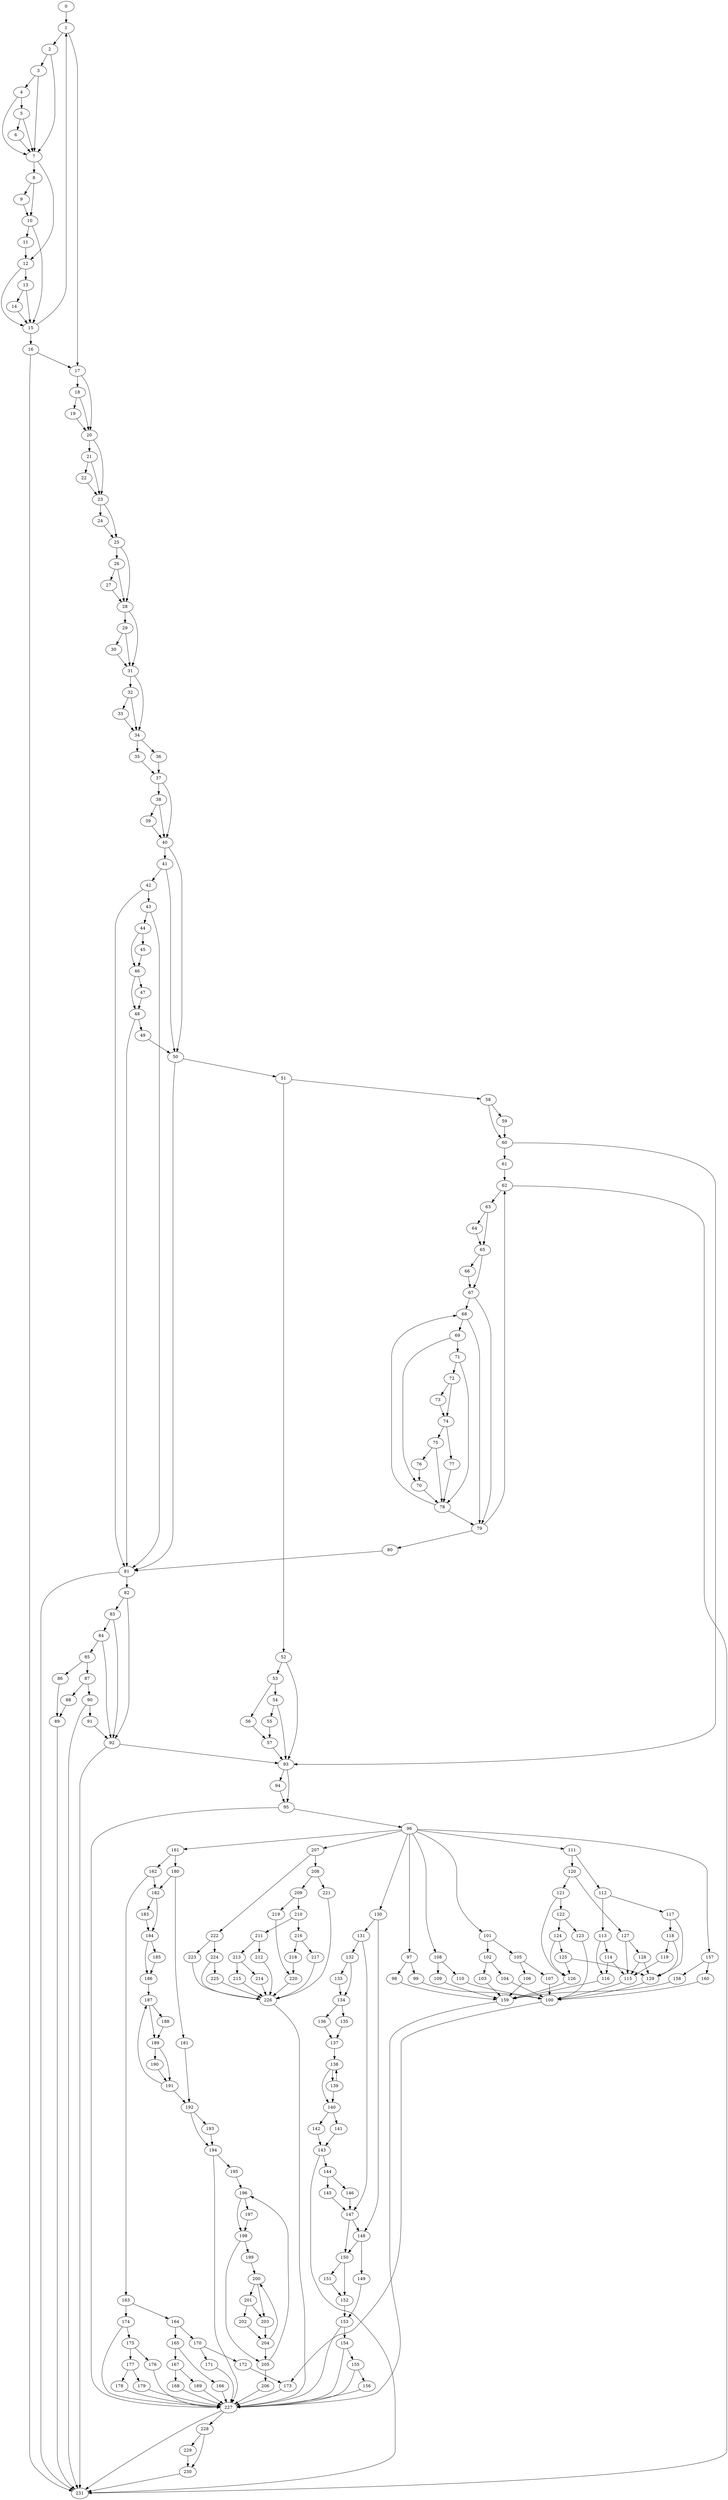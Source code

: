digraph {
	0
	1
	2
	3
	4
	5
	6
	7
	8
	9
	10
	11
	12
	13
	14
	15
	16
	17
	18
	19
	20
	21
	22
	23
	24
	25
	26
	27
	28
	29
	30
	31
	32
	33
	34
	35
	36
	37
	38
	39
	40
	41
	42
	43
	44
	45
	46
	47
	48
	49
	50
	51
	52
	53
	54
	55
	56
	57
	58
	59
	60
	61
	62
	63
	64
	65
	66
	67
	68
	69
	70
	71
	72
	73
	74
	75
	76
	77
	78
	79
	80
	81
	82
	83
	84
	85
	86
	87
	88
	89
	90
	91
	92
	93
	94
	95
	96
	97
	98
	99
	100
	101
	102
	103
	104
	105
	106
	107
	108
	109
	110
	111
	112
	113
	114
	115
	116
	117
	118
	119
	120
	121
	122
	123
	124
	125
	126
	127
	128
	129
	130
	131
	132
	133
	134
	135
	136
	137
	138
	139
	140
	141
	142
	143
	144
	145
	146
	147
	148
	149
	150
	151
	152
	153
	154
	155
	156
	157
	158
	159
	160
	161
	162
	163
	164
	165
	166
	167
	168
	169
	170
	171
	172
	173
	174
	175
	176
	177
	178
	179
	180
	181
	182
	183
	184
	185
	186
	187
	188
	189
	190
	191
	192
	193
	194
	195
	196
	197
	198
	199
	200
	201
	202
	203
	204
	205
	206
	207
	208
	209
	210
	211
	212
	213
	214
	215
	216
	217
	218
	219
	220
	221
	222
	223
	224
	225
	226
	227
	228
	229
	230
	231
	35 -> 37
	36 -> 37
	132 -> 134
	133 -> 134
	147 -> 148
	130 -> 148
	63 -> 65
	64 -> 65
	81 -> 82
	108 -> 110
	162 -> 182
	180 -> 182
	96 -> 207
	26 -> 27
	55 -> 57
	56 -> 57
	209 -> 219
	85 -> 86
	141 -> 143
	142 -> 143
	38 -> 39
	96 -> 111
	122 -> 123
	155 -> 156
	182 -> 183
	194 -> 195
	0 -> 1
	15 -> 1
	15 -> 16
	222 -> 223
	2 -> 3
	192 -> 193
	200 -> 201
	63 -> 64
	143 -> 144
	164 -> 165
	224 -> 225
	228 -> 229
	3 -> 7
	4 -> 7
	5 -> 7
	6 -> 7
	2 -> 7
	162 -> 163
	120 -> 127
	144 -> 145
	5 -> 6
	18 -> 19
	69 -> 70
	76 -> 70
	211 -> 213
	130 -> 131
	137 -> 138
	139 -> 138
	196 -> 197
	1 -> 2
	105 -> 107
	44 -> 45
	71 -> 72
	119 -> 115
	127 -> 115
	128 -> 115
	114 -> 115
	7 -> 8
	17 -> 20
	18 -> 20
	19 -> 20
	97 -> 99
	118 -> 119
	121 -> 122
	74 -> 75
	50 -> 81
	80 -> 81
	42 -> 81
	43 -> 81
	48 -> 81
	86 -> 89
	88 -> 89
	108 -> 109
	131 -> 147
	145 -> 147
	146 -> 147
	195 -> 196
	205 -> 196
	43 -> 44
	51 -> 58
	127 -> 128
	229 -> 230
	228 -> 230
	50 -> 51
	69 -> 71
	207 -> 222
	34 -> 35
	102 -> 103
	65 -> 66
	144 -> 146
	196 -> 198
	197 -> 198
	199 -> 200
	204 -> 200
	17 -> 18
	42 -> 43
	120 -> 121
	140 -> 141
	165 -> 166
	16 -> 17
	1 -> 17
	111 -> 120
	189 -> 190
	8 -> 9
	46 -> 48
	47 -> 48
	180 -> 181
	13 -> 15
	14 -> 15
	10 -> 15
	12 -> 15
	111 -> 112
	208 -> 221
	7 -> 12
	11 -> 12
	129 -> 100
	160 -> 100
	99 -> 100
	104 -> 100
	107 -> 100
	110 -> 100
	115 -> 100
	123 -> 100
	198 -> 205
	204 -> 205
	13 -> 14
	37 -> 40
	38 -> 40
	39 -> 40
	148 -> 149
	149 -> 153
	152 -> 153
	205 -> 206
	210 -> 211
	34 -> 36
	84 -> 85
	78 -> 79
	67 -> 79
	68 -> 79
	96 -> 101
	28 -> 31
	29 -> 31
	30 -> 31
	113 -> 114
	112 -> 117
	96 -> 130
	210 -> 216
	156 -> 227
	159 -> 227
	168 -> 227
	179 -> 227
	95 -> 227
	169 -> 227
	174 -> 227
	176 -> 227
	194 -> 227
	206 -> 227
	153 -> 227
	166 -> 227
	173 -> 227
	178 -> 227
	154 -> 227
	155 -> 227
	171 -> 227
	226 -> 227
	75 -> 76
	105 -> 106
	20 -> 23
	21 -> 23
	22 -> 23
	58 -> 60
	59 -> 60
	93 -> 95
	94 -> 95
	102 -> 104
	140 -> 142
	25 -> 26
	40 -> 50
	41 -> 50
	49 -> 50
	95 -> 96
	101 -> 102
	72 -> 74
	73 -> 74
	134 -> 135
	163 -> 174
	184 -> 185
	3 -> 4
	79 -> 80
	213 -> 215
	135 -> 137
	136 -> 137
	208 -> 209
	150 -> 151
	170 -> 171
	230 -> 231
	89 -> 231
	90 -> 231
	143 -> 231
	92 -> 231
	227 -> 231
	16 -> 231
	62 -> 231
	81 -> 231
	31 -> 32
	54 -> 55
	189 -> 191
	190 -> 191
	153 -> 154
	100 -> 173
	172 -> 173
	40 -> 41
	58 -> 59
	53 -> 56
	138 -> 140
	139 -> 140
	157 -> 158
	209 -> 210
	216 -> 217
	222 -> 224
	12 -> 13
	32 -> 33
	96 -> 97
	192 -> 194
	193 -> 194
	46 -> 47
	132 -> 133
	154 -> 155
	23 -> 25
	24 -> 25
	122 -> 124
	21 -> 22
	167 -> 169
	90 -> 91
	125 -> 126
	121 -> 126
	124 -> 126
	150 -> 152
	151 -> 152
	170 -> 172
	182 -> 184
	183 -> 184
	20 -> 21
	97 -> 98
	174 -> 175
	177 -> 178
	60 -> 61
	124 -> 125
	167 -> 168
	87 -> 90
	96 -> 108
	52 -> 53
	4 -> 5
	28 -> 29
	85 -> 87
	138 -> 139
	48 -> 49
	83 -> 84
	225 -> 226
	212 -> 226
	215 -> 226
	217 -> 226
	223 -> 226
	224 -> 226
	214 -> 226
	220 -> 226
	221 -> 226
	227 -> 228
	87 -> 88
	8 -> 10
	9 -> 10
	74 -> 77
	207 -> 208
	65 -> 67
	66 -> 67
	96 -> 157
	117 -> 118
	161 -> 162
	175 -> 176
	10 -> 11
	29 -> 30
	82 -> 92
	83 -> 92
	84 -> 92
	91 -> 92
	117 -> 129
	118 -> 129
	125 -> 129
	128 -> 129
	157 -> 160
	164 -> 170
	187 -> 188
	202 -> 204
	203 -> 204
	44 -> 46
	45 -> 46
	175 -> 177
	188 -> 189
	187 -> 189
	181 -> 192
	191 -> 192
	201 -> 202
	218 -> 220
	219 -> 220
	51 -> 52
	67 -> 68
	78 -> 68
	134 -> 136
	96 -> 161
	198 -> 199
	37 -> 38
	163 -> 164
	79 -> 62
	61 -> 62
	161 -> 180
	53 -> 54
	147 -> 150
	148 -> 150
	70 -> 78
	71 -> 78
	75 -> 78
	77 -> 78
	52 -> 93
	54 -> 93
	57 -> 93
	60 -> 93
	92 -> 93
	177 -> 179
	213 -> 214
	216 -> 218
	23 -> 24
	68 -> 69
	184 -> 186
	185 -> 186
	186 -> 187
	191 -> 187
	200 -> 203
	201 -> 203
	72 -> 73
	131 -> 132
	165 -> 167
	93 -> 94
	98 -> 159
	103 -> 159
	106 -> 159
	109 -> 159
	116 -> 159
	126 -> 159
	158 -> 159
	82 -> 83
	101 -> 105
	25 -> 28
	26 -> 28
	27 -> 28
	62 -> 63
	112 -> 113
	113 -> 116
	114 -> 116
	211 -> 212
	31 -> 34
	32 -> 34
	33 -> 34
	41 -> 42
}
